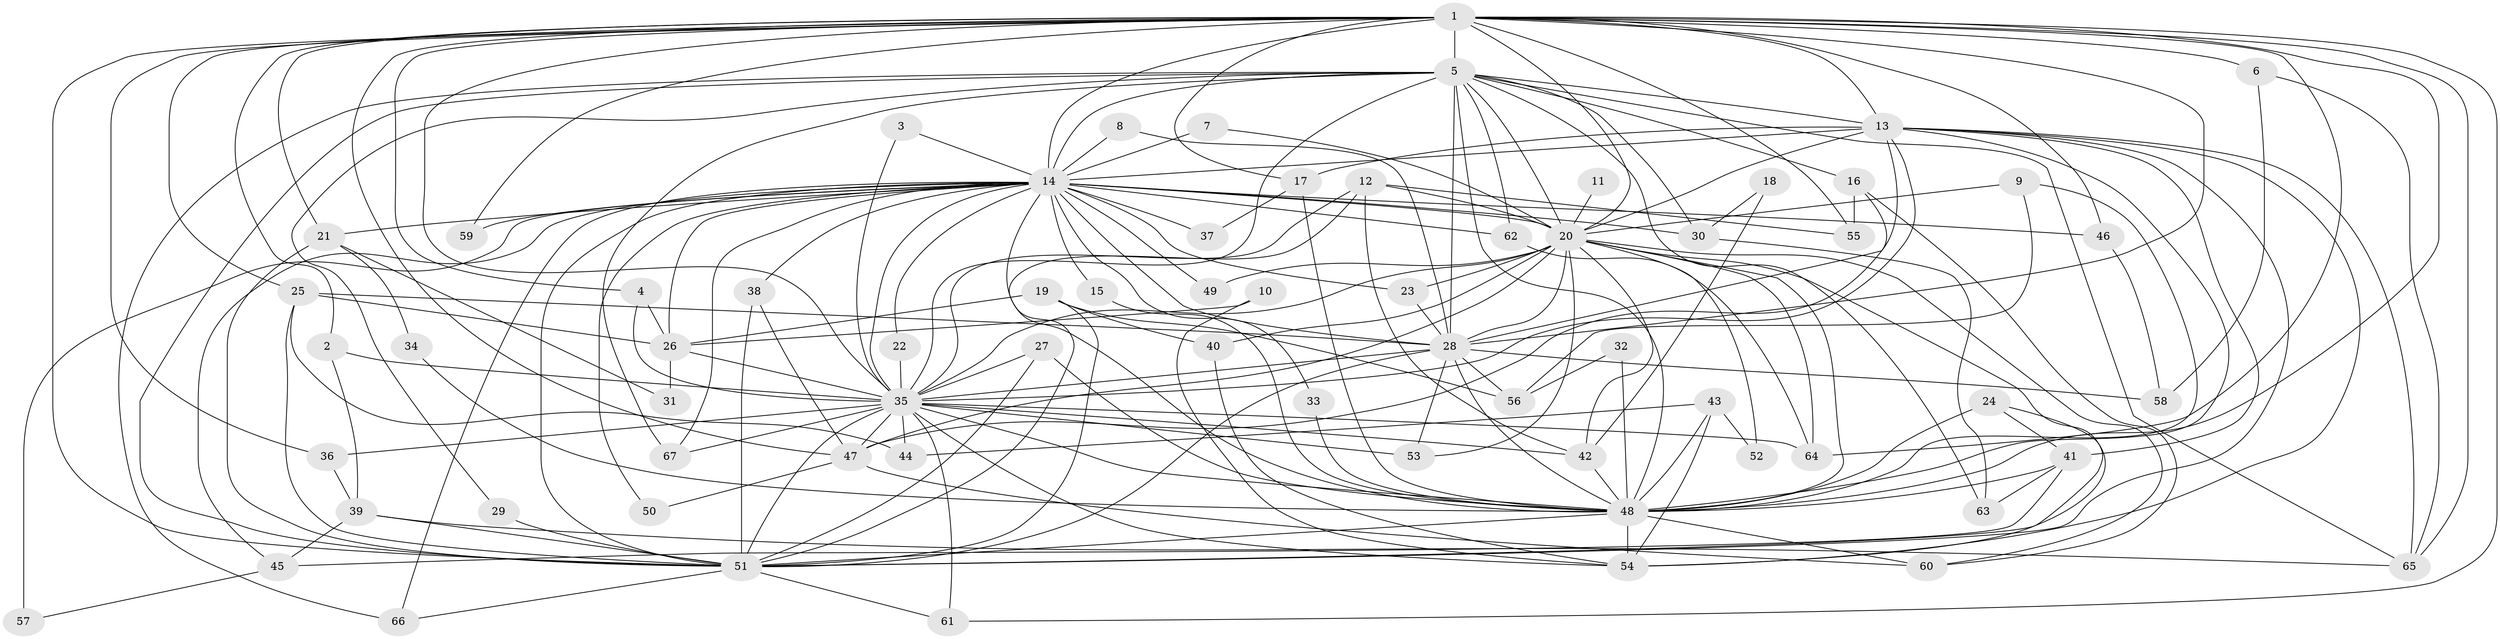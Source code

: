 // original degree distribution, {19: 0.007518796992481203, 18: 0.015037593984962405, 25: 0.007518796992481203, 20: 0.007518796992481203, 41: 0.007518796992481203, 27: 0.007518796992481203, 32: 0.007518796992481203, 13: 0.007518796992481203, 28: 0.007518796992481203, 4: 0.07518796992481203, 2: 0.5488721804511278, 3: 0.21052631578947367, 6: 0.015037593984962405, 8: 0.022556390977443608, 5: 0.05263157894736842}
// Generated by graph-tools (version 1.1) at 2025/01/03/09/25 03:01:26]
// undirected, 67 vertices, 183 edges
graph export_dot {
graph [start="1"]
  node [color=gray90,style=filled];
  1;
  2;
  3;
  4;
  5;
  6;
  7;
  8;
  9;
  10;
  11;
  12;
  13;
  14;
  15;
  16;
  17;
  18;
  19;
  20;
  21;
  22;
  23;
  24;
  25;
  26;
  27;
  28;
  29;
  30;
  31;
  32;
  33;
  34;
  35;
  36;
  37;
  38;
  39;
  40;
  41;
  42;
  43;
  44;
  45;
  46;
  47;
  48;
  49;
  50;
  51;
  52;
  53;
  54;
  55;
  56;
  57;
  58;
  59;
  60;
  61;
  62;
  63;
  64;
  65;
  66;
  67;
  1 -- 2 [weight=1.0];
  1 -- 4 [weight=1.0];
  1 -- 5 [weight=2.0];
  1 -- 6 [weight=2.0];
  1 -- 13 [weight=3.0];
  1 -- 14 [weight=2.0];
  1 -- 17 [weight=1.0];
  1 -- 20 [weight=2.0];
  1 -- 21 [weight=1.0];
  1 -- 25 [weight=1.0];
  1 -- 28 [weight=2.0];
  1 -- 35 [weight=3.0];
  1 -- 36 [weight=1.0];
  1 -- 46 [weight=1.0];
  1 -- 47 [weight=1.0];
  1 -- 48 [weight=3.0];
  1 -- 51 [weight=3.0];
  1 -- 55 [weight=1.0];
  1 -- 59 [weight=1.0];
  1 -- 61 [weight=1.0];
  1 -- 64 [weight=1.0];
  1 -- 65 [weight=1.0];
  2 -- 35 [weight=1.0];
  2 -- 39 [weight=1.0];
  3 -- 14 [weight=1.0];
  3 -- 35 [weight=1.0];
  4 -- 26 [weight=1.0];
  4 -- 35 [weight=1.0];
  5 -- 13 [weight=1.0];
  5 -- 14 [weight=1.0];
  5 -- 16 [weight=1.0];
  5 -- 20 [weight=1.0];
  5 -- 28 [weight=1.0];
  5 -- 29 [weight=1.0];
  5 -- 30 [weight=1.0];
  5 -- 35 [weight=2.0];
  5 -- 48 [weight=1.0];
  5 -- 51 [weight=1.0];
  5 -- 62 [weight=1.0];
  5 -- 63 [weight=1.0];
  5 -- 65 [weight=1.0];
  5 -- 66 [weight=1.0];
  5 -- 67 [weight=2.0];
  6 -- 58 [weight=1.0];
  6 -- 65 [weight=1.0];
  7 -- 14 [weight=1.0];
  7 -- 20 [weight=1.0];
  8 -- 14 [weight=2.0];
  8 -- 28 [weight=1.0];
  9 -- 20 [weight=1.0];
  9 -- 48 [weight=1.0];
  9 -- 56 [weight=1.0];
  10 -- 26 [weight=1.0];
  10 -- 54 [weight=1.0];
  11 -- 20 [weight=1.0];
  12 -- 20 [weight=1.0];
  12 -- 35 [weight=1.0];
  12 -- 42 [weight=1.0];
  12 -- 51 [weight=1.0];
  12 -- 55 [weight=1.0];
  13 -- 14 [weight=1.0];
  13 -- 17 [weight=1.0];
  13 -- 20 [weight=1.0];
  13 -- 28 [weight=1.0];
  13 -- 35 [weight=1.0];
  13 -- 41 [weight=1.0];
  13 -- 48 [weight=1.0];
  13 -- 51 [weight=1.0];
  13 -- 54 [weight=1.0];
  13 -- 65 [weight=1.0];
  14 -- 15 [weight=1.0];
  14 -- 20 [weight=1.0];
  14 -- 21 [weight=2.0];
  14 -- 22 [weight=1.0];
  14 -- 23 [weight=1.0];
  14 -- 26 [weight=2.0];
  14 -- 28 [weight=3.0];
  14 -- 30 [weight=2.0];
  14 -- 33 [weight=1.0];
  14 -- 35 [weight=1.0];
  14 -- 37 [weight=1.0];
  14 -- 38 [weight=2.0];
  14 -- 45 [weight=1.0];
  14 -- 46 [weight=1.0];
  14 -- 48 [weight=1.0];
  14 -- 49 [weight=1.0];
  14 -- 50 [weight=1.0];
  14 -- 51 [weight=2.0];
  14 -- 57 [weight=2.0];
  14 -- 59 [weight=1.0];
  14 -- 62 [weight=2.0];
  14 -- 66 [weight=1.0];
  14 -- 67 [weight=1.0];
  15 -- 48 [weight=1.0];
  16 -- 47 [weight=1.0];
  16 -- 55 [weight=1.0];
  16 -- 60 [weight=1.0];
  17 -- 37 [weight=1.0];
  17 -- 48 [weight=1.0];
  18 -- 30 [weight=1.0];
  18 -- 42 [weight=1.0];
  19 -- 26 [weight=1.0];
  19 -- 40 [weight=1.0];
  19 -- 51 [weight=1.0];
  19 -- 56 [weight=1.0];
  20 -- 23 [weight=2.0];
  20 -- 28 [weight=1.0];
  20 -- 35 [weight=3.0];
  20 -- 40 [weight=1.0];
  20 -- 42 [weight=1.0];
  20 -- 47 [weight=2.0];
  20 -- 48 [weight=1.0];
  20 -- 49 [weight=1.0];
  20 -- 51 [weight=1.0];
  20 -- 52 [weight=1.0];
  20 -- 53 [weight=1.0];
  20 -- 60 [weight=1.0];
  20 -- 64 [weight=1.0];
  21 -- 31 [weight=1.0];
  21 -- 34 [weight=1.0];
  21 -- 51 [weight=1.0];
  22 -- 35 [weight=2.0];
  23 -- 28 [weight=1.0];
  24 -- 41 [weight=1.0];
  24 -- 48 [weight=1.0];
  24 -- 54 [weight=1.0];
  25 -- 26 [weight=1.0];
  25 -- 28 [weight=1.0];
  25 -- 44 [weight=1.0];
  25 -- 51 [weight=1.0];
  26 -- 31 [weight=1.0];
  26 -- 35 [weight=1.0];
  27 -- 35 [weight=1.0];
  27 -- 48 [weight=1.0];
  27 -- 51 [weight=1.0];
  28 -- 35 [weight=1.0];
  28 -- 48 [weight=2.0];
  28 -- 51 [weight=1.0];
  28 -- 53 [weight=1.0];
  28 -- 56 [weight=2.0];
  28 -- 58 [weight=1.0];
  29 -- 51 [weight=2.0];
  30 -- 63 [weight=1.0];
  32 -- 48 [weight=1.0];
  32 -- 56 [weight=1.0];
  33 -- 48 [weight=1.0];
  34 -- 48 [weight=1.0];
  35 -- 36 [weight=1.0];
  35 -- 42 [weight=1.0];
  35 -- 44 [weight=1.0];
  35 -- 47 [weight=1.0];
  35 -- 48 [weight=1.0];
  35 -- 51 [weight=3.0];
  35 -- 53 [weight=1.0];
  35 -- 54 [weight=1.0];
  35 -- 61 [weight=1.0];
  35 -- 64 [weight=1.0];
  35 -- 67 [weight=1.0];
  36 -- 39 [weight=1.0];
  38 -- 47 [weight=1.0];
  38 -- 51 [weight=1.0];
  39 -- 45 [weight=1.0];
  39 -- 51 [weight=1.0];
  39 -- 65 [weight=1.0];
  40 -- 54 [weight=1.0];
  41 -- 45 [weight=1.0];
  41 -- 48 [weight=1.0];
  41 -- 63 [weight=1.0];
  42 -- 48 [weight=1.0];
  43 -- 44 [weight=1.0];
  43 -- 48 [weight=2.0];
  43 -- 52 [weight=1.0];
  43 -- 54 [weight=1.0];
  45 -- 57 [weight=1.0];
  46 -- 58 [weight=1.0];
  47 -- 50 [weight=1.0];
  47 -- 60 [weight=1.0];
  48 -- 51 [weight=2.0];
  48 -- 54 [weight=3.0];
  48 -- 60 [weight=1.0];
  51 -- 61 [weight=1.0];
  51 -- 66 [weight=1.0];
  62 -- 64 [weight=1.0];
}
